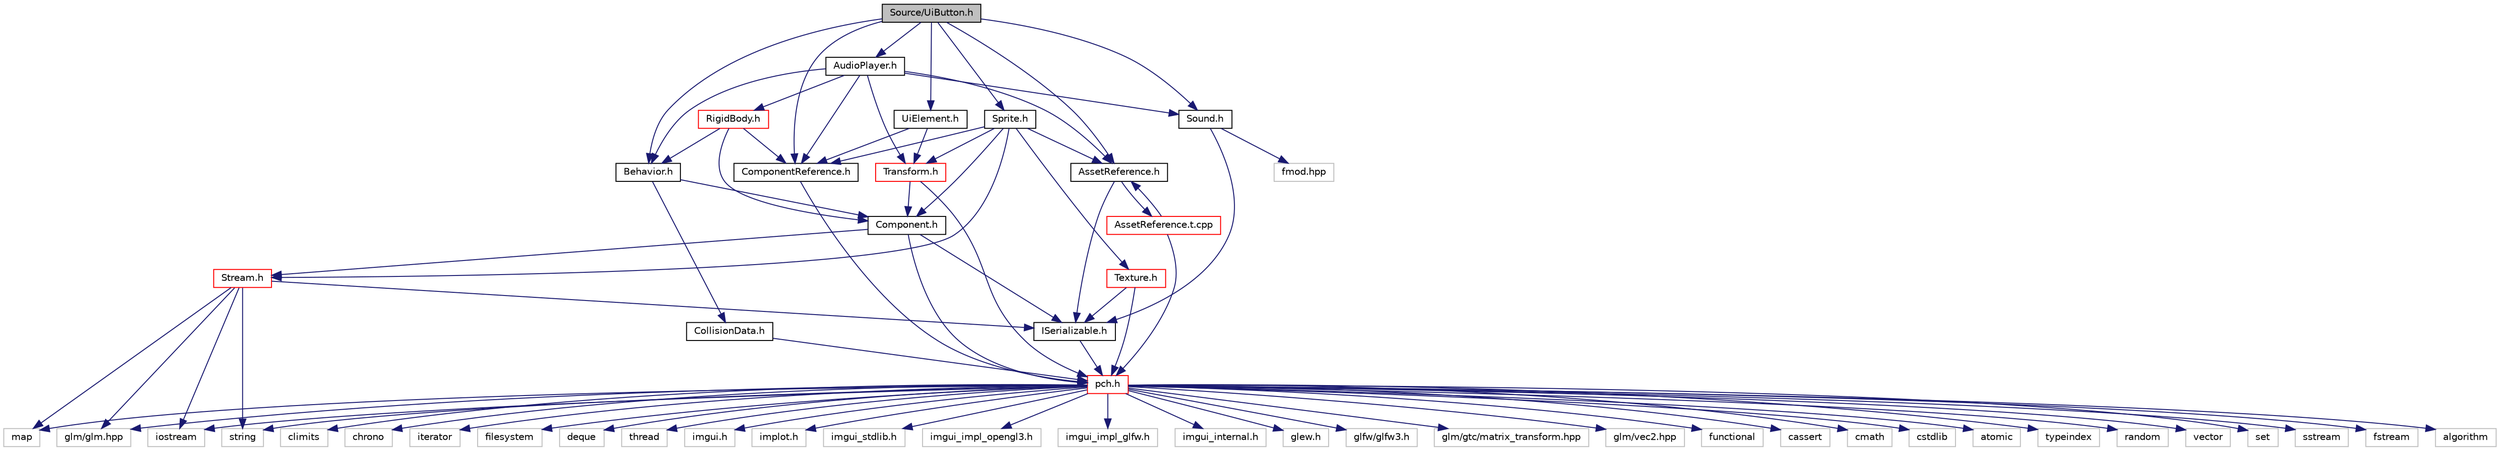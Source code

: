 digraph "Source/UiButton.h"
{
 // LATEX_PDF_SIZE
  edge [fontname="Helvetica",fontsize="10",labelfontname="Helvetica",labelfontsize="10"];
  node [fontname="Helvetica",fontsize="10",shape=record];
  Node1 [label="Source/UiButton.h",height=0.2,width=0.4,color="black", fillcolor="grey75", style="filled", fontcolor="black",tooltip="Ui Button that sends an event when clicked."];
  Node1 -> Node2 [color="midnightblue",fontsize="10",style="solid"];
  Node2 [label="Behavior.h",height=0.2,width=0.4,color="black", fillcolor="white", style="filled",URL="$Behavior_8h.html",tooltip="Virtual behavior component header."];
  Node2 -> Node3 [color="midnightblue",fontsize="10",style="solid"];
  Node3 [label="Component.h",height=0.2,width=0.4,color="black", fillcolor="white", style="filled",URL="$Component_8h.html",tooltip="Virtual component header."];
  Node3 -> Node4 [color="midnightblue",fontsize="10",style="solid"];
  Node4 [label="pch.h",height=0.2,width=0.4,color="red", fillcolor="white", style="filled",URL="$pch_8h.html",tooltip="This is a precompiled header file."];
  Node4 -> Node5 [color="midnightblue",fontsize="10",style="solid"];
  Node5 [label="functional",height=0.2,width=0.4,color="grey75", fillcolor="white", style="filled",tooltip=" "];
  Node4 -> Node6 [color="midnightblue",fontsize="10",style="solid"];
  Node6 [label="iostream",height=0.2,width=0.4,color="grey75", fillcolor="white", style="filled",tooltip=" "];
  Node4 -> Node7 [color="midnightblue",fontsize="10",style="solid"];
  Node7 [label="cassert",height=0.2,width=0.4,color="grey75", fillcolor="white", style="filled",tooltip=" "];
  Node4 -> Node8 [color="midnightblue",fontsize="10",style="solid"];
  Node8 [label="cmath",height=0.2,width=0.4,color="grey75", fillcolor="white", style="filled",tooltip=" "];
  Node4 -> Node9 [color="midnightblue",fontsize="10",style="solid"];
  Node9 [label="cstdlib",height=0.2,width=0.4,color="grey75", fillcolor="white", style="filled",tooltip=" "];
  Node4 -> Node10 [color="midnightblue",fontsize="10",style="solid"];
  Node10 [label="atomic",height=0.2,width=0.4,color="grey75", fillcolor="white", style="filled",tooltip=" "];
  Node4 -> Node11 [color="midnightblue",fontsize="10",style="solid"];
  Node11 [label="typeindex",height=0.2,width=0.4,color="grey75", fillcolor="white", style="filled",tooltip=" "];
  Node4 -> Node12 [color="midnightblue",fontsize="10",style="solid"];
  Node12 [label="random",height=0.2,width=0.4,color="grey75", fillcolor="white", style="filled",tooltip=" "];
  Node4 -> Node13 [color="midnightblue",fontsize="10",style="solid"];
  Node13 [label="vector",height=0.2,width=0.4,color="grey75", fillcolor="white", style="filled",tooltip=" "];
  Node4 -> Node14 [color="midnightblue",fontsize="10",style="solid"];
  Node14 [label="string",height=0.2,width=0.4,color="grey75", fillcolor="white", style="filled",tooltip=" "];
  Node4 -> Node15 [color="midnightblue",fontsize="10",style="solid"];
  Node15 [label="map",height=0.2,width=0.4,color="grey75", fillcolor="white", style="filled",tooltip=" "];
  Node4 -> Node16 [color="midnightblue",fontsize="10",style="solid"];
  Node16 [label="set",height=0.2,width=0.4,color="grey75", fillcolor="white", style="filled",tooltip=" "];
  Node4 -> Node17 [color="midnightblue",fontsize="10",style="solid"];
  Node17 [label="sstream",height=0.2,width=0.4,color="grey75", fillcolor="white", style="filled",tooltip=" "];
  Node4 -> Node18 [color="midnightblue",fontsize="10",style="solid"];
  Node18 [label="fstream",height=0.2,width=0.4,color="grey75", fillcolor="white", style="filled",tooltip=" "];
  Node4 -> Node19 [color="midnightblue",fontsize="10",style="solid"];
  Node19 [label="algorithm",height=0.2,width=0.4,color="grey75", fillcolor="white", style="filled",tooltip=" "];
  Node4 -> Node20 [color="midnightblue",fontsize="10",style="solid"];
  Node20 [label="climits",height=0.2,width=0.4,color="grey75", fillcolor="white", style="filled",tooltip=" "];
  Node4 -> Node21 [color="midnightblue",fontsize="10",style="solid"];
  Node21 [label="chrono",height=0.2,width=0.4,color="grey75", fillcolor="white", style="filled",tooltip=" "];
  Node4 -> Node22 [color="midnightblue",fontsize="10",style="solid"];
  Node22 [label="iterator",height=0.2,width=0.4,color="grey75", fillcolor="white", style="filled",tooltip=" "];
  Node4 -> Node23 [color="midnightblue",fontsize="10",style="solid"];
  Node23 [label="filesystem",height=0.2,width=0.4,color="grey75", fillcolor="white", style="filled",tooltip=" "];
  Node4 -> Node24 [color="midnightblue",fontsize="10",style="solid"];
  Node24 [label="deque",height=0.2,width=0.4,color="grey75", fillcolor="white", style="filled",tooltip=" "];
  Node4 -> Node25 [color="midnightblue",fontsize="10",style="solid"];
  Node25 [label="thread",height=0.2,width=0.4,color="grey75", fillcolor="white", style="filled",tooltip=" "];
  Node4 -> Node26 [color="midnightblue",fontsize="10",style="solid"];
  Node26 [label="imgui.h",height=0.2,width=0.4,color="grey75", fillcolor="white", style="filled",tooltip=" "];
  Node4 -> Node27 [color="midnightblue",fontsize="10",style="solid"];
  Node27 [label="implot.h",height=0.2,width=0.4,color="grey75", fillcolor="white", style="filled",tooltip=" "];
  Node4 -> Node28 [color="midnightblue",fontsize="10",style="solid"];
  Node28 [label="imgui_stdlib.h",height=0.2,width=0.4,color="grey75", fillcolor="white", style="filled",tooltip=" "];
  Node4 -> Node29 [color="midnightblue",fontsize="10",style="solid"];
  Node29 [label="imgui_impl_opengl3.h",height=0.2,width=0.4,color="grey75", fillcolor="white", style="filled",tooltip=" "];
  Node4 -> Node30 [color="midnightblue",fontsize="10",style="solid"];
  Node30 [label="imgui_impl_glfw.h",height=0.2,width=0.4,color="grey75", fillcolor="white", style="filled",tooltip=" "];
  Node4 -> Node31 [color="midnightblue",fontsize="10",style="solid"];
  Node31 [label="imgui_internal.h",height=0.2,width=0.4,color="grey75", fillcolor="white", style="filled",tooltip=" "];
  Node4 -> Node32 [color="midnightblue",fontsize="10",style="solid"];
  Node32 [label="glew.h",height=0.2,width=0.4,color="grey75", fillcolor="white", style="filled",tooltip=" "];
  Node4 -> Node33 [color="midnightblue",fontsize="10",style="solid"];
  Node33 [label="glfw/glfw3.h",height=0.2,width=0.4,color="grey75", fillcolor="white", style="filled",tooltip=" "];
  Node4 -> Node34 [color="midnightblue",fontsize="10",style="solid"];
  Node34 [label="glm/glm.hpp",height=0.2,width=0.4,color="grey75", fillcolor="white", style="filled",tooltip=" "];
  Node4 -> Node35 [color="midnightblue",fontsize="10",style="solid"];
  Node35 [label="glm/gtc/matrix_transform.hpp",height=0.2,width=0.4,color="grey75", fillcolor="white", style="filled",tooltip=" "];
  Node4 -> Node36 [color="midnightblue",fontsize="10",style="solid"];
  Node36 [label="glm/vec2.hpp",height=0.2,width=0.4,color="grey75", fillcolor="white", style="filled",tooltip=" "];
  Node3 -> Node39 [color="midnightblue",fontsize="10",style="solid"];
  Node39 [label="ISerializable.h",height=0.2,width=0.4,color="black", fillcolor="white", style="filled",URL="$ISerializable_8h.html",tooltip="interface for all serializable objects"];
  Node39 -> Node4 [color="midnightblue",fontsize="10",style="solid"];
  Node3 -> Node40 [color="midnightblue",fontsize="10",style="solid"];
  Node40 [label="Stream.h",height=0.2,width=0.4,color="red", fillcolor="white", style="filled",URL="$Stream_8h.html",tooltip="JSON File reading/writing."];
  Node40 -> Node14 [color="midnightblue",fontsize="10",style="solid"];
  Node40 -> Node15 [color="midnightblue",fontsize="10",style="solid"];
  Node40 -> Node34 [color="midnightblue",fontsize="10",style="solid"];
  Node40 -> Node6 [color="midnightblue",fontsize="10",style="solid"];
  Node40 -> Node39 [color="midnightblue",fontsize="10",style="solid"];
  Node2 -> Node43 [color="midnightblue",fontsize="10",style="solid"];
  Node43 [label="CollisionData.h",height=0.2,width=0.4,color="black", fillcolor="white", style="filled",URL="$CollisionData_8h.html",tooltip="struct that holds collision information"];
  Node43 -> Node4 [color="midnightblue",fontsize="10",style="solid"];
  Node1 -> Node44 [color="midnightblue",fontsize="10",style="solid"];
  Node44 [label="ComponentReference.h",height=0.2,width=0.4,color="black", fillcolor="white", style="filled",URL="$ComponentReference_8h.html",tooltip="a reference to a component in the scene"];
  Node44 -> Node4 [color="midnightblue",fontsize="10",style="solid"];
  Node1 -> Node45 [color="midnightblue",fontsize="10",style="solid"];
  Node45 [label="Sprite.h",height=0.2,width=0.4,color="black", fillcolor="white", style="filled",URL="$Sprite_8h_source.html",tooltip=" "];
  Node45 -> Node3 [color="midnightblue",fontsize="10",style="solid"];
  Node45 -> Node40 [color="midnightblue",fontsize="10",style="solid"];
  Node45 -> Node44 [color="midnightblue",fontsize="10",style="solid"];
  Node45 -> Node46 [color="midnightblue",fontsize="10",style="solid"];
  Node46 [label="Transform.h",height=0.2,width=0.4,color="red", fillcolor="white", style="filled",URL="$Transform_8h.html",tooltip="Transform."];
  Node46 -> Node4 [color="midnightblue",fontsize="10",style="solid"];
  Node46 -> Node3 [color="midnightblue",fontsize="10",style="solid"];
  Node45 -> Node48 [color="midnightblue",fontsize="10",style="solid"];
  Node48 [label="AssetReference.h",height=0.2,width=0.4,color="black", fillcolor="white", style="filled",URL="$AssetReference_8h.html",tooltip="a reference to an Asset"];
  Node48 -> Node39 [color="midnightblue",fontsize="10",style="solid"];
  Node48 -> Node49 [color="midnightblue",fontsize="10",style="solid"];
  Node49 [label="AssetReference.t.cpp",height=0.2,width=0.4,color="red", fillcolor="white", style="filled",URL="$AssetReference_8t_8cpp.html",tooltip="a reference to an Asset"];
  Node49 -> Node4 [color="midnightblue",fontsize="10",style="solid"];
  Node49 -> Node48 [color="midnightblue",fontsize="10",style="solid"];
  Node45 -> Node57 [color="midnightblue",fontsize="10",style="solid"];
  Node57 [label="Texture.h",height=0.2,width=0.4,color="red", fillcolor="white", style="filled",URL="$Texture_8h.html",tooltip="Header for the OpenGL texture wrapper."];
  Node57 -> Node4 [color="midnightblue",fontsize="10",style="solid"];
  Node57 -> Node39 [color="midnightblue",fontsize="10",style="solid"];
  Node1 -> Node59 [color="midnightblue",fontsize="10",style="solid"];
  Node59 [label="AudioPlayer.h",height=0.2,width=0.4,color="black", fillcolor="white", style="filled",URL="$AudioPlayer_8h.html",tooltip="Component that plays audio."];
  Node59 -> Node2 [color="midnightblue",fontsize="10",style="solid"];
  Node59 -> Node48 [color="midnightblue",fontsize="10",style="solid"];
  Node59 -> Node60 [color="midnightblue",fontsize="10",style="solid"];
  Node60 [label="Sound.h",height=0.2,width=0.4,color="black", fillcolor="white", style="filled",URL="$Sound_8h.html",tooltip="Wrapper class for FMOD sounds."];
  Node60 -> Node61 [color="midnightblue",fontsize="10",style="solid"];
  Node61 [label="fmod.hpp",height=0.2,width=0.4,color="grey75", fillcolor="white", style="filled",tooltip=" "];
  Node60 -> Node39 [color="midnightblue",fontsize="10",style="solid"];
  Node59 -> Node44 [color="midnightblue",fontsize="10",style="solid"];
  Node59 -> Node46 [color="midnightblue",fontsize="10",style="solid"];
  Node59 -> Node62 [color="midnightblue",fontsize="10",style="solid"];
  Node62 [label="RigidBody.h",height=0.2,width=0.4,color="red", fillcolor="white", style="filled",URL="$RigidBody_8h_source.html",tooltip=" "];
  Node62 -> Node3 [color="midnightblue",fontsize="10",style="solid"];
  Node62 -> Node2 [color="midnightblue",fontsize="10",style="solid"];
  Node62 -> Node44 [color="midnightblue",fontsize="10",style="solid"];
  Node1 -> Node63 [color="midnightblue",fontsize="10",style="solid"];
  Node63 [label="UiElement.h",height=0.2,width=0.4,color="black", fillcolor="white", style="filled",URL="$UiElement_8h.html",tooltip="Ui element component."];
  Node63 -> Node46 [color="midnightblue",fontsize="10",style="solid"];
  Node63 -> Node44 [color="midnightblue",fontsize="10",style="solid"];
  Node1 -> Node48 [color="midnightblue",fontsize="10",style="solid"];
  Node1 -> Node60 [color="midnightblue",fontsize="10",style="solid"];
}
